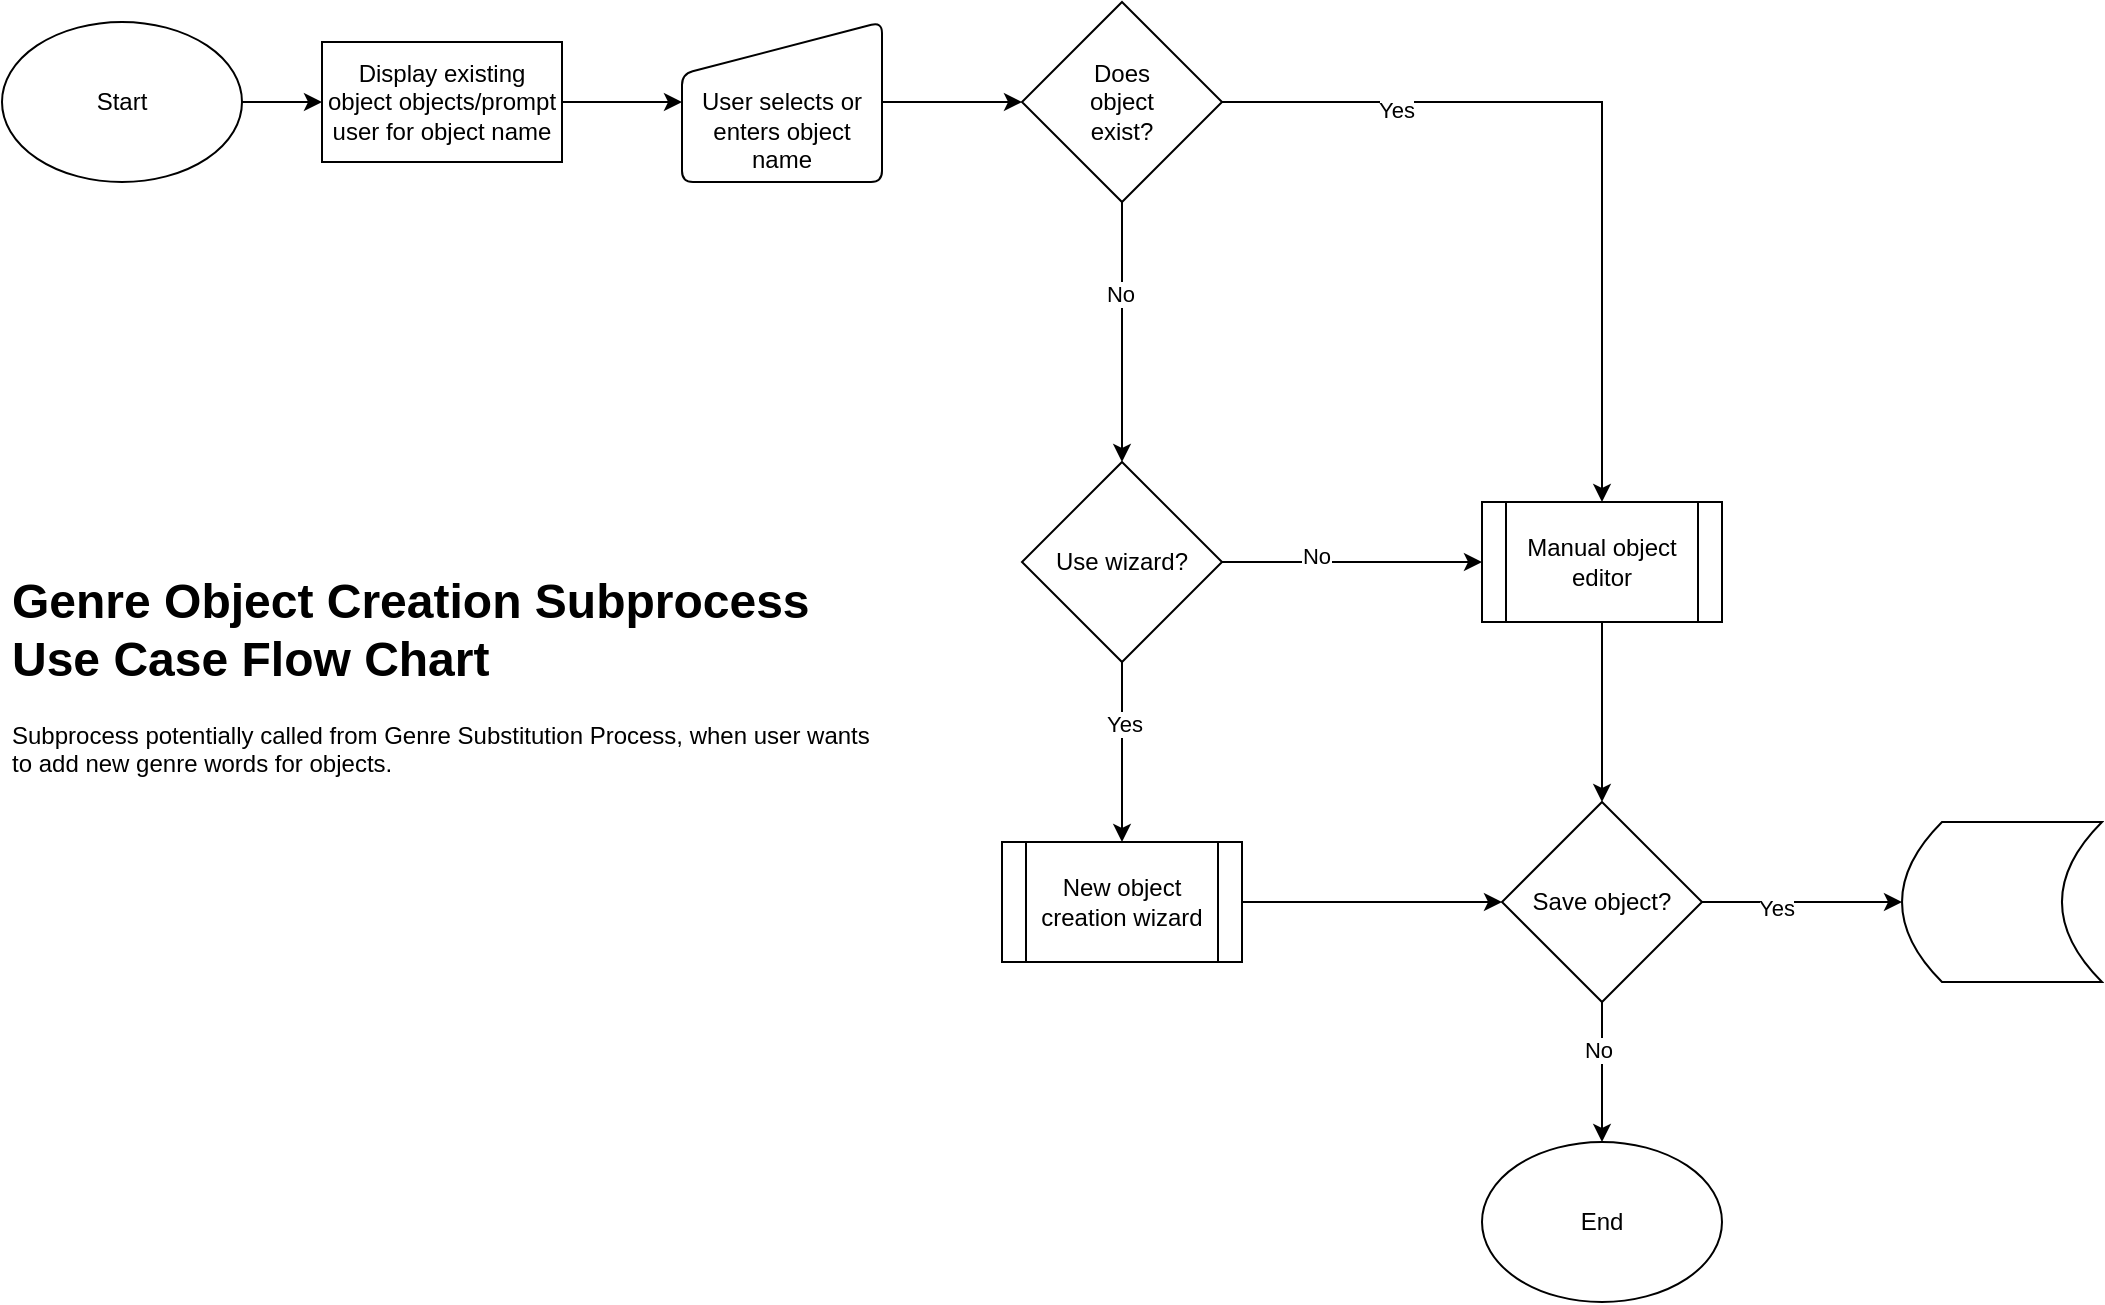 <mxfile version="20.2.3" type="device"><diagram id="R2Yw-PA5Zl76v-Yz2pTC" name="Page-1"><mxGraphModel dx="1038" dy="649" grid="1" gridSize="10" guides="1" tooltips="1" connect="1" arrows="1" fold="1" page="1" pageScale="1" pageWidth="850" pageHeight="1100" math="0" shadow="0"><root><mxCell id="0"/><mxCell id="1" parent="0"/><mxCell id="hx_CP3zxwqTi-lsq_igu-1" style="edgeStyle=orthogonalEdgeStyle;rounded=0;orthogonalLoop=1;jettySize=auto;html=1;" parent="1" source="6qQ_5ZA5_tba8BoMrGhh-1" target="6qQ_5ZA5_tba8BoMrGhh-31" edge="1"><mxGeometry relative="1" as="geometry"/></mxCell><mxCell id="6qQ_5ZA5_tba8BoMrGhh-1" value="Start" style="ellipse;whiteSpace=wrap;html=1;" parent="1" vertex="1"><mxGeometry x="50" y="60" width="120" height="80" as="geometry"/></mxCell><mxCell id="hx_CP3zxwqTi-lsq_igu-32" style="edgeStyle=orthogonalEdgeStyle;rounded=0;orthogonalLoop=1;jettySize=auto;html=1;" parent="1" source="6qQ_5ZA5_tba8BoMrGhh-2" target="hx_CP3zxwqTi-lsq_igu-30" edge="1"><mxGeometry relative="1" as="geometry"/></mxCell><mxCell id="XQvJb4U3Ubwi8L1aB0ol-2" value="No" style="edgeLabel;html=1;align=center;verticalAlign=middle;resizable=0;points=[];" vertex="1" connectable="0" parent="hx_CP3zxwqTi-lsq_igu-32"><mxGeometry x="-0.309" y="-2" relative="1" as="geometry"><mxPoint as="offset"/></mxGeometry></mxCell><mxCell id="XQvJb4U3Ubwi8L1aB0ol-6" style="edgeStyle=orthogonalEdgeStyle;rounded=0;orthogonalLoop=1;jettySize=auto;html=1;" edge="1" parent="1" source="6qQ_5ZA5_tba8BoMrGhh-2" target="hx_CP3zxwqTi-lsq_igu-13"><mxGeometry relative="1" as="geometry"/></mxCell><mxCell id="XQvJb4U3Ubwi8L1aB0ol-7" value="Yes" style="edgeLabel;html=1;align=center;verticalAlign=middle;resizable=0;points=[];" vertex="1" connectable="0" parent="XQvJb4U3Ubwi8L1aB0ol-6"><mxGeometry x="-0.265" y="-3" relative="1" as="geometry"><mxPoint as="offset"/></mxGeometry></mxCell><mxCell id="6qQ_5ZA5_tba8BoMrGhh-2" value="Save object?" style="rhombus;whiteSpace=wrap;html=1;" parent="1" vertex="1"><mxGeometry x="800" y="450" width="100" height="100" as="geometry"/></mxCell><mxCell id="hx_CP3zxwqTi-lsq_igu-15" value="" style="edgeStyle=orthogonalEdgeStyle;rounded=0;orthogonalLoop=1;jettySize=auto;html=1;" parent="1" source="6qQ_5ZA5_tba8BoMrGhh-31" target="hx_CP3zxwqTi-lsq_igu-14" edge="1"><mxGeometry relative="1" as="geometry"/></mxCell><mxCell id="6qQ_5ZA5_tba8BoMrGhh-31" value="Display existing object objects/prompt user for object name" style="rounded=0;whiteSpace=wrap;html=1;" parent="1" vertex="1"><mxGeometry x="210" y="70" width="120" height="60" as="geometry"/></mxCell><mxCell id="hx_CP3zxwqTi-lsq_igu-27" style="edgeStyle=orthogonalEdgeStyle;rounded=0;orthogonalLoop=1;jettySize=auto;html=1;" parent="1" source="hx_CP3zxwqTi-lsq_igu-10" target="6qQ_5ZA5_tba8BoMrGhh-2" edge="1"><mxGeometry relative="1" as="geometry"/></mxCell><mxCell id="hx_CP3zxwqTi-lsq_igu-10" value="New object creation wizard" style="shape=process;whiteSpace=wrap;html=1;backgroundOutline=1;" parent="1" vertex="1"><mxGeometry x="550" y="470" width="120" height="60" as="geometry"/></mxCell><mxCell id="hx_CP3zxwqTi-lsq_igu-18" style="edgeStyle=orthogonalEdgeStyle;rounded=0;orthogonalLoop=1;jettySize=auto;html=1;" parent="1" source="hx_CP3zxwqTi-lsq_igu-12" target="hx_CP3zxwqTi-lsq_igu-10" edge="1"><mxGeometry relative="1" as="geometry"/></mxCell><mxCell id="XQvJb4U3Ubwi8L1aB0ol-4" value="Yes" style="edgeLabel;html=1;align=center;verticalAlign=middle;resizable=0;points=[];" vertex="1" connectable="0" parent="hx_CP3zxwqTi-lsq_igu-18"><mxGeometry x="-0.311" y="1" relative="1" as="geometry"><mxPoint as="offset"/></mxGeometry></mxCell><mxCell id="hx_CP3zxwqTi-lsq_igu-25" style="edgeStyle=orthogonalEdgeStyle;rounded=0;orthogonalLoop=1;jettySize=auto;html=1;exitX=1;exitY=0.5;exitDx=0;exitDy=0;entryX=0;entryY=0.5;entryDx=0;entryDy=0;" parent="1" source="hx_CP3zxwqTi-lsq_igu-12" target="hx_CP3zxwqTi-lsq_igu-24" edge="1"><mxGeometry relative="1" as="geometry"/></mxCell><mxCell id="XQvJb4U3Ubwi8L1aB0ol-5" value="No" style="edgeLabel;html=1;align=center;verticalAlign=middle;resizable=0;points=[];" vertex="1" connectable="0" parent="hx_CP3zxwqTi-lsq_igu-25"><mxGeometry x="-0.28" y="3" relative="1" as="geometry"><mxPoint as="offset"/></mxGeometry></mxCell><mxCell id="hx_CP3zxwqTi-lsq_igu-12" value="Use wizard?" style="rhombus;whiteSpace=wrap;html=1;" parent="1" vertex="1"><mxGeometry x="560" y="280" width="100" height="100" as="geometry"/></mxCell><mxCell id="hx_CP3zxwqTi-lsq_igu-13" value="" style="shape=dataStorage;whiteSpace=wrap;html=1;fixedSize=1;" parent="1" vertex="1"><mxGeometry x="1000" y="460" width="100" height="80" as="geometry"/></mxCell><mxCell id="XQvJb4U3Ubwi8L1aB0ol-10" style="edgeStyle=orthogonalEdgeStyle;rounded=0;orthogonalLoop=1;jettySize=auto;html=1;exitX=1;exitY=0.5;exitDx=0;exitDy=0;" edge="1" parent="1" source="hx_CP3zxwqTi-lsq_igu-14" target="XQvJb4U3Ubwi8L1aB0ol-9"><mxGeometry relative="1" as="geometry"/></mxCell><mxCell id="hx_CP3zxwqTi-lsq_igu-14" value="&lt;br&gt;&lt;br&gt;User selects or enters object name" style="html=1;strokeWidth=1;shape=manualInput;whiteSpace=wrap;rounded=1;size=26;arcSize=11;" parent="1" vertex="1"><mxGeometry x="390" y="60" width="100" height="80" as="geometry"/></mxCell><mxCell id="hx_CP3zxwqTi-lsq_igu-28" style="edgeStyle=orthogonalEdgeStyle;rounded=0;orthogonalLoop=1;jettySize=auto;html=1;" parent="1" source="hx_CP3zxwqTi-lsq_igu-24" target="6qQ_5ZA5_tba8BoMrGhh-2" edge="1"><mxGeometry relative="1" as="geometry"/></mxCell><mxCell id="hx_CP3zxwqTi-lsq_igu-24" value="Manual object editor" style="shape=process;whiteSpace=wrap;html=1;backgroundOutline=1;" parent="1" vertex="1"><mxGeometry x="790" y="300" width="120" height="60" as="geometry"/></mxCell><mxCell id="hx_CP3zxwqTi-lsq_igu-30" value="End" style="ellipse;whiteSpace=wrap;html=1;" parent="1" vertex="1"><mxGeometry x="790" y="620" width="120" height="80" as="geometry"/></mxCell><mxCell id="XQvJb4U3Ubwi8L1aB0ol-1" value="&lt;h1&gt;Genre Object Creation Subprocess Use Case Flow Chart&lt;/h1&gt;&lt;p&gt;Subprocess potentially called from Genre Substitution Process, when user wants to add new genre words for objects.&amp;nbsp;&lt;/p&gt;" style="text;html=1;strokeColor=none;fillColor=none;spacing=5;spacingTop=-20;whiteSpace=wrap;overflow=hidden;rounded=0;" vertex="1" parent="1"><mxGeometry x="50" y="330" width="450" height="120" as="geometry"/></mxCell><mxCell id="XQvJb4U3Ubwi8L1aB0ol-11" style="edgeStyle=orthogonalEdgeStyle;rounded=0;orthogonalLoop=1;jettySize=auto;html=1;exitX=1;exitY=0.5;exitDx=0;exitDy=0;entryX=0.5;entryY=0;entryDx=0;entryDy=0;" edge="1" parent="1" source="XQvJb4U3Ubwi8L1aB0ol-9" target="hx_CP3zxwqTi-lsq_igu-24"><mxGeometry relative="1" as="geometry"/></mxCell><mxCell id="XQvJb4U3Ubwi8L1aB0ol-12" value="Yes" style="edgeLabel;html=1;align=center;verticalAlign=middle;resizable=0;points=[];" vertex="1" connectable="0" parent="XQvJb4U3Ubwi8L1aB0ol-11"><mxGeometry x="-0.556" y="-4" relative="1" as="geometry"><mxPoint as="offset"/></mxGeometry></mxCell><mxCell id="XQvJb4U3Ubwi8L1aB0ol-13" style="edgeStyle=orthogonalEdgeStyle;rounded=0;orthogonalLoop=1;jettySize=auto;html=1;exitX=0.5;exitY=1;exitDx=0;exitDy=0;entryX=0.5;entryY=0;entryDx=0;entryDy=0;" edge="1" parent="1" source="XQvJb4U3Ubwi8L1aB0ol-9" target="hx_CP3zxwqTi-lsq_igu-12"><mxGeometry relative="1" as="geometry"/></mxCell><mxCell id="XQvJb4U3Ubwi8L1aB0ol-14" value="No" style="edgeLabel;html=1;align=center;verticalAlign=middle;resizable=0;points=[];" vertex="1" connectable="0" parent="XQvJb4U3Ubwi8L1aB0ol-13"><mxGeometry x="-0.289" y="-1" relative="1" as="geometry"><mxPoint as="offset"/></mxGeometry></mxCell><mxCell id="XQvJb4U3Ubwi8L1aB0ol-9" value="Does &lt;br&gt;object &lt;br&gt;exist?" style="rhombus;whiteSpace=wrap;html=1;" vertex="1" parent="1"><mxGeometry x="560" y="50" width="100" height="100" as="geometry"/></mxCell></root></mxGraphModel></diagram></mxfile>